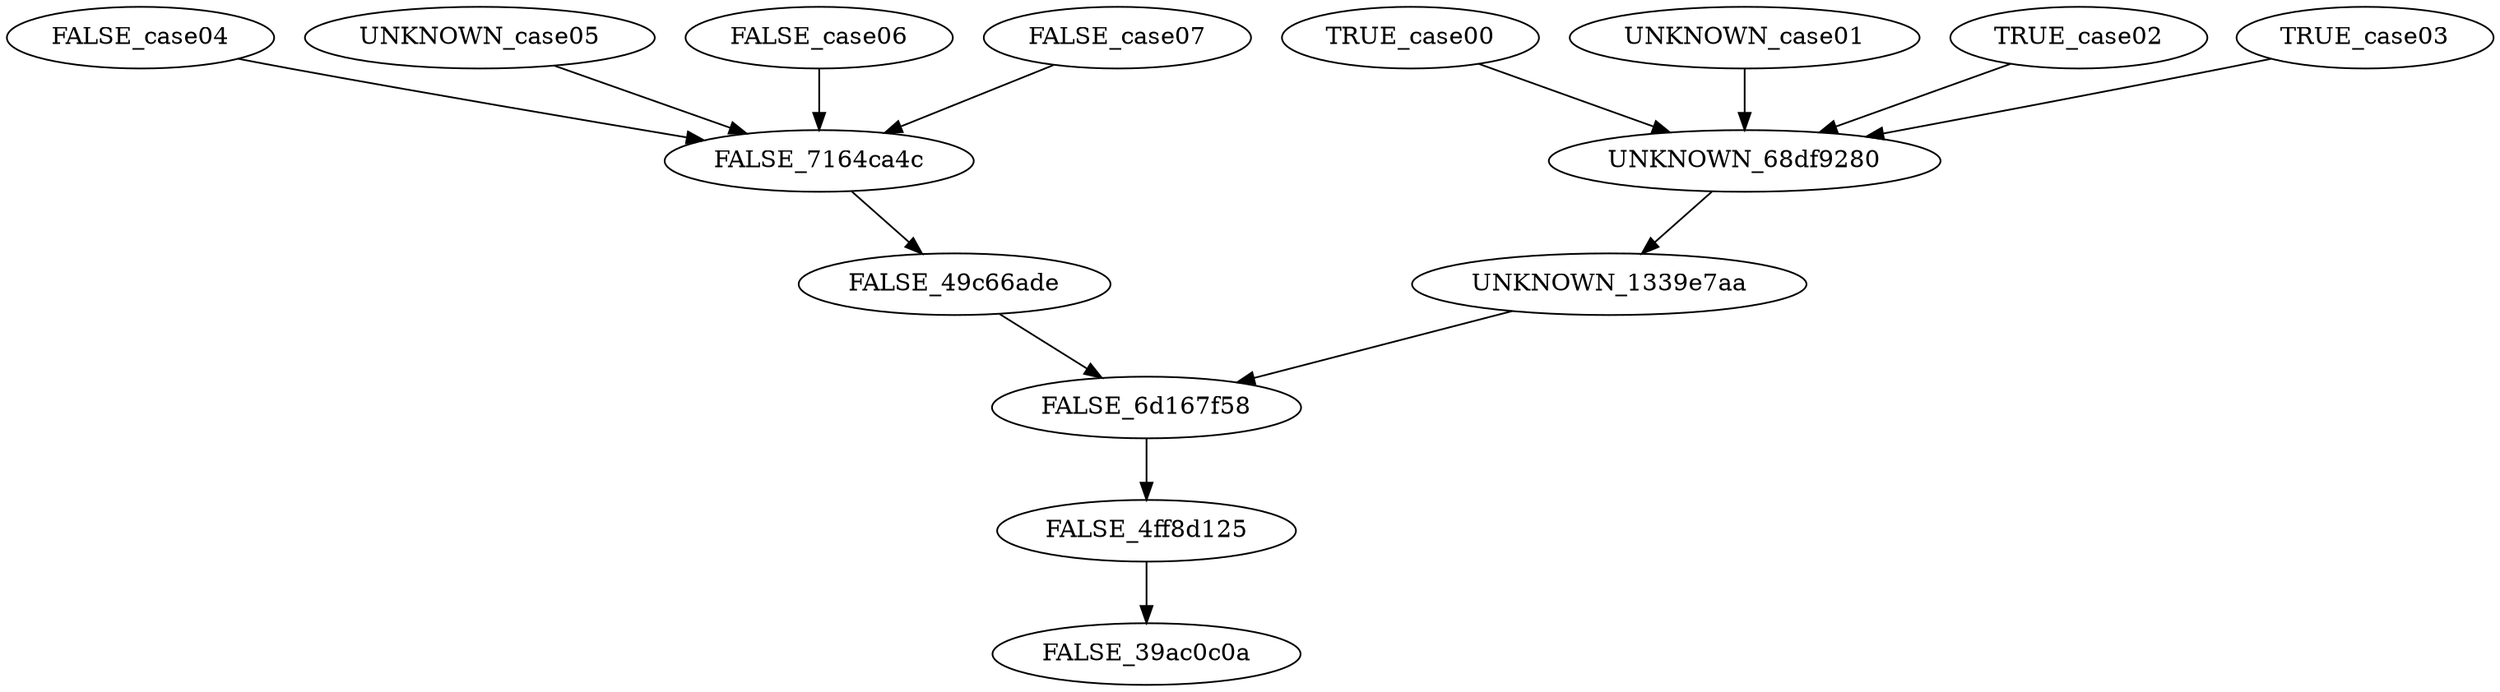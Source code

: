 digraph G {
	TRUE_case00 -> UNKNOWN_68df9280;
	UNKNOWN_case01 -> UNKNOWN_68df9280;
	TRUE_case02 -> UNKNOWN_68df9280;
	TRUE_case03 -> UNKNOWN_68df9280;
	FALSE_case04 -> FALSE_7164ca4c;
	UNKNOWN_case05 -> FALSE_7164ca4c;
	FALSE_case06 -> FALSE_7164ca4c;
	FALSE_case07 -> FALSE_7164ca4c;
	UNKNOWN_68df9280 -> UNKNOWN_1339e7aa;
	FALSE_7164ca4c -> FALSE_49c66ade;
	UNKNOWN_1339e7aa -> FALSE_6d167f58;
	FALSE_49c66ade -> FALSE_6d167f58;
	FALSE_6d167f58 -> FALSE_4ff8d125;
	FALSE_4ff8d125 -> FALSE_39ac0c0a;
}

